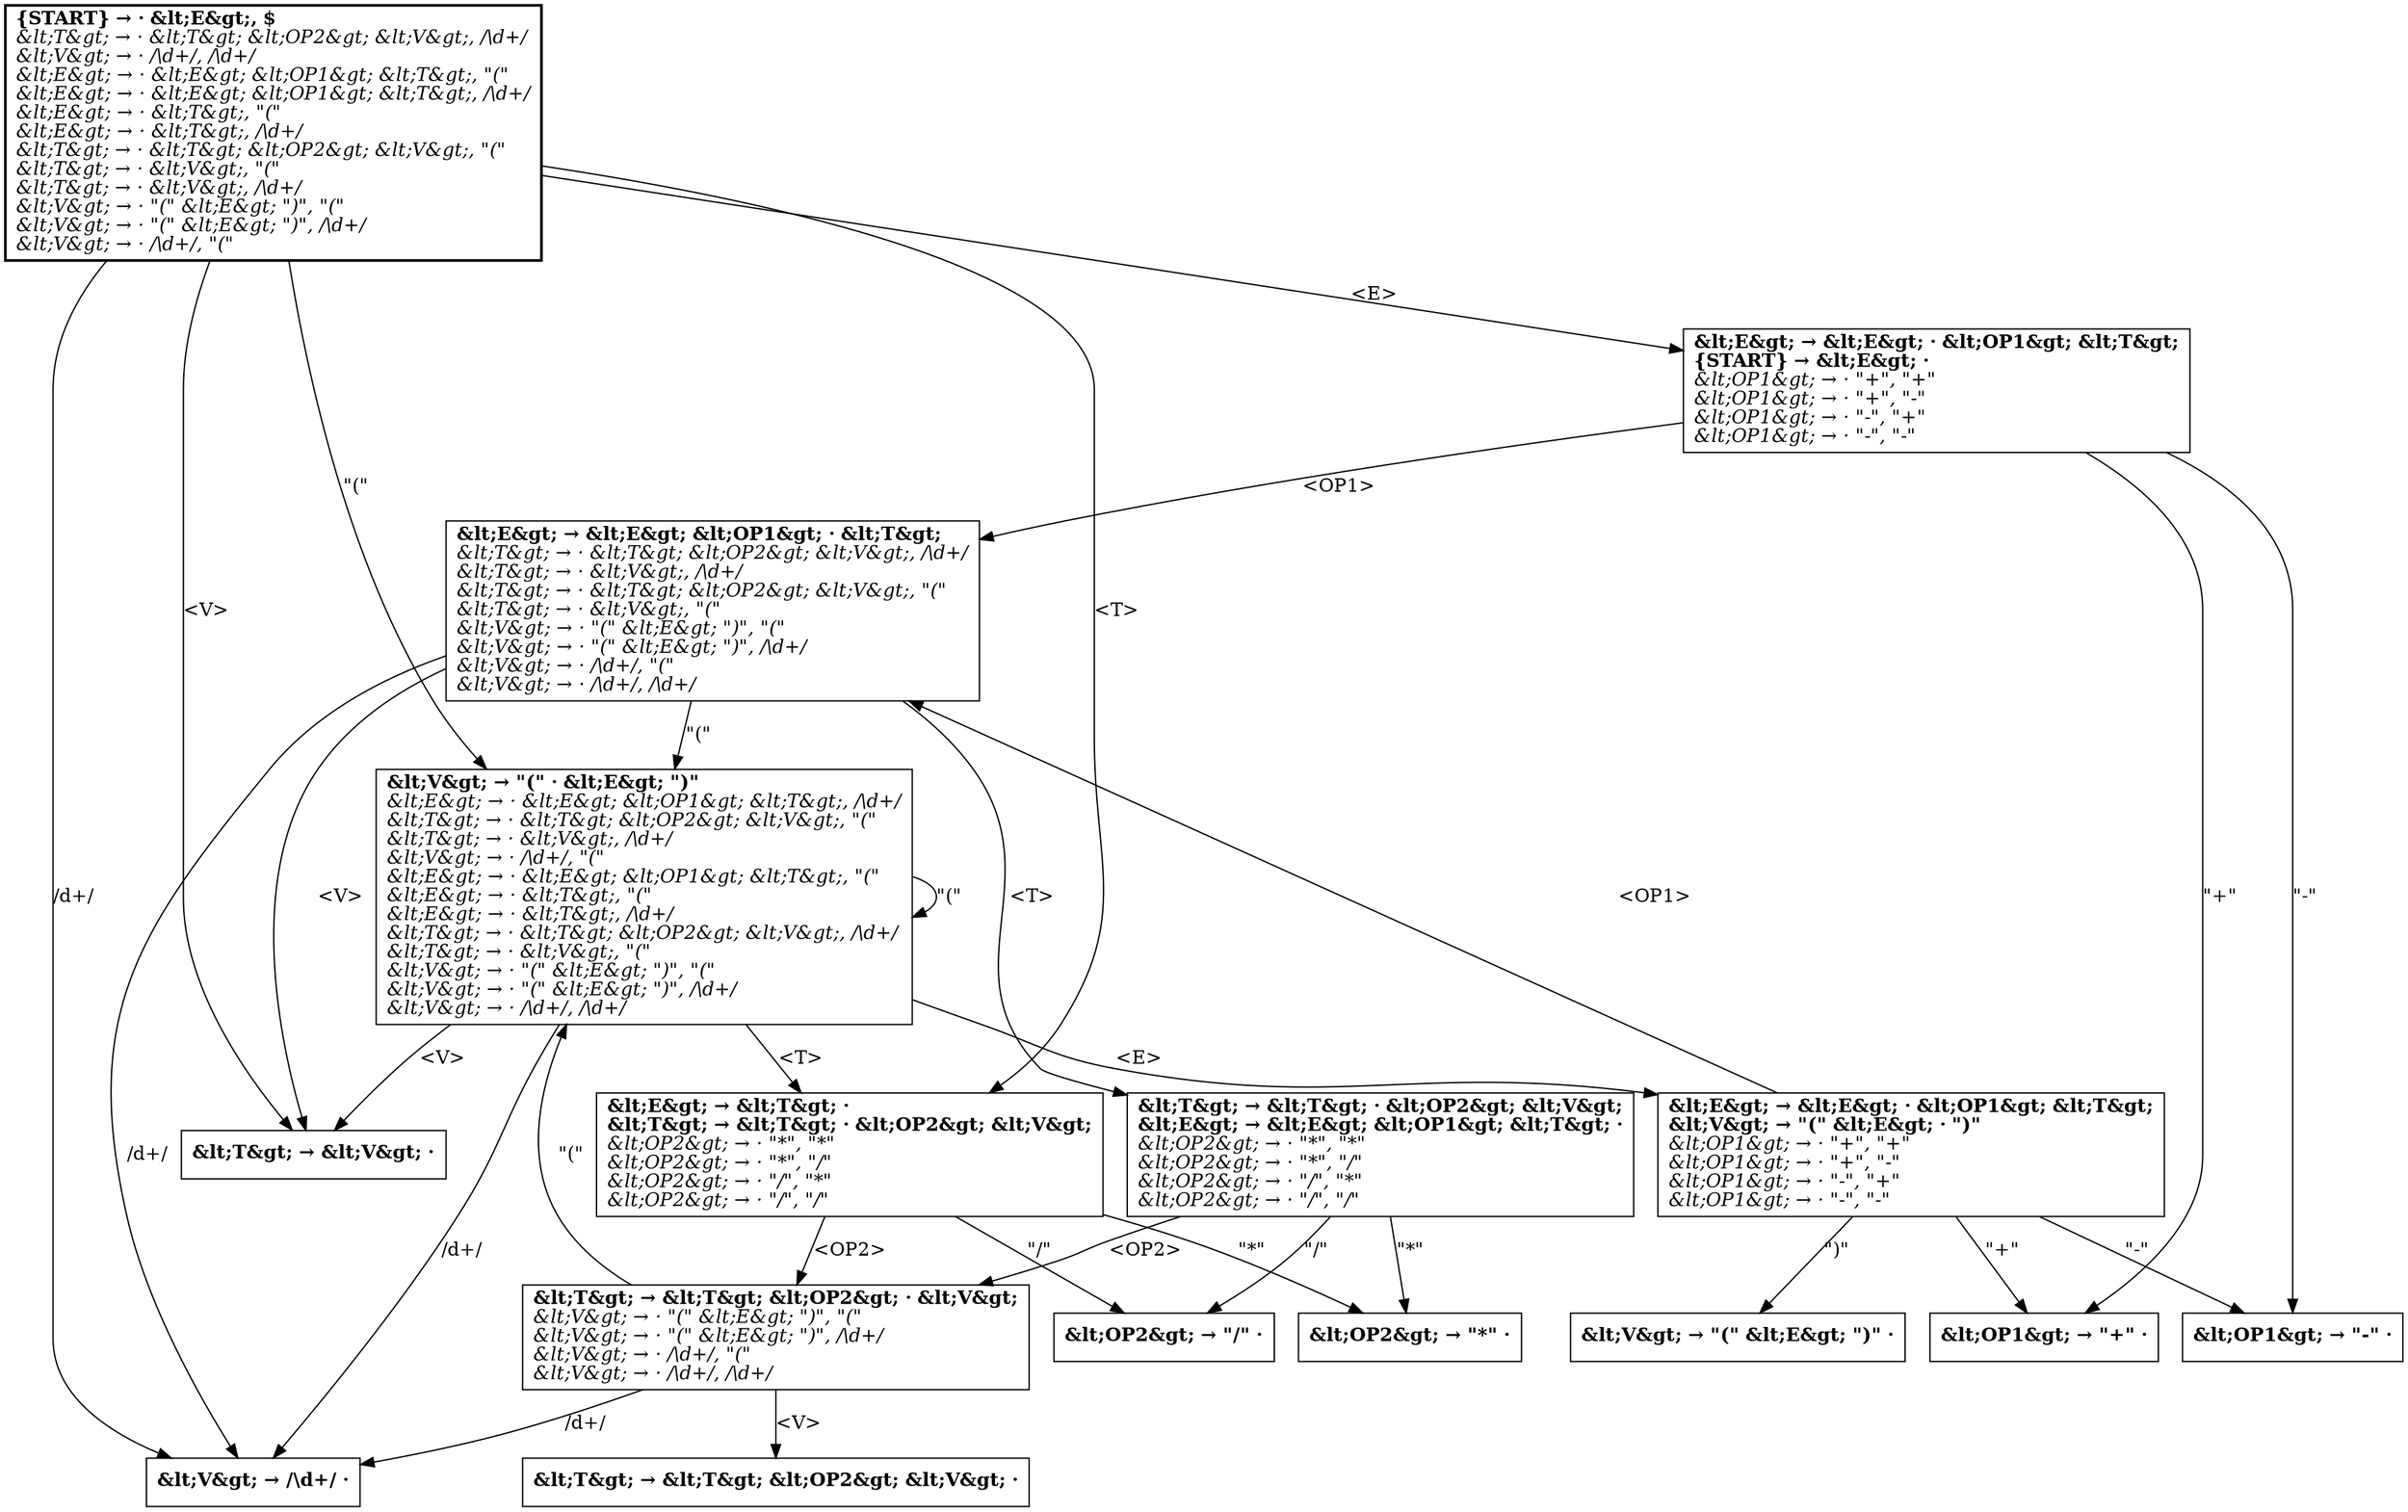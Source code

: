 digraph LALR_Collection {
	node[shape=box];

	1 [label=<<b>
	&amp;lt;OP1&amp;gt; → "-" ·<br align="left" />
	</b>>];

	2 [label=<<b>
	&amp;lt;T&amp;gt; → &amp;lt;T&amp;gt; &amp;lt;OP2&amp;gt; · &amp;lt;V&amp;gt;<br align="left" />
	</b><i>
	&amp;lt;V&amp;gt; → · "(" &amp;lt;E&amp;gt; ")", "("<br align="left" />
	&amp;lt;V&amp;gt; → · "(" &amp;lt;E&amp;gt; ")", /\d+/<br align="left" />
	&amp;lt;V&amp;gt; → · /\d+/, "("<br align="left" />
	&amp;lt;V&amp;gt; → · /\d+/, /\d+/<br align="left" />
	</i>>];

	2 -> 3 [label="<V>"];
	2 -> 4 [label="\"(\""];
	2 -> 5 [label="/\d+/"];

	6 [label=<<b>
	&amp;lt;E&amp;gt; → &amp;lt;E&amp;gt; · &amp;lt;OP1&amp;gt; &amp;lt;T&amp;gt;<br align="left" />
	{START} → &amp;lt;E&amp;gt; ·<br align="left" />
	</b><i>
	&amp;lt;OP1&amp;gt; → · "+", "+"<br align="left" />
	&amp;lt;OP1&amp;gt; → · "+", "-"<br align="left" />
	&amp;lt;OP1&amp;gt; → · "-", "+"<br align="left" />
	&amp;lt;OP1&amp;gt; → · "-", "-"<br align="left" />
	</i>>];

	6 -> 7 [label="<OP1>"];
	6 -> 8 [label="\"+\""];
	6 -> 1 [label="\"-\""];

	9 [label=<<b>
	&amp;lt;E&amp;gt; → &amp;lt;T&amp;gt; ·<br align="left" />
	&amp;lt;T&amp;gt; → &amp;lt;T&amp;gt; · &amp;lt;OP2&amp;gt; &amp;lt;V&amp;gt;<br align="left" />
	</b><i>
	&amp;lt;OP2&amp;gt; → · "*", "*"<br align="left" />
	&amp;lt;OP2&amp;gt; → · "*", "/"<br align="left" />
	&amp;lt;OP2&amp;gt; → · "/", "*"<br align="left" />
	&amp;lt;OP2&amp;gt; → · "/", "/"<br align="left" />
	</i>>];

	9 -> 2 [label="<OP2>"];
	9 -> 10 [label="\"*\""];
	9 -> 11 [label="\"/\""];

	12 [label=<<b>
	&amp;lt;T&amp;gt; → &amp;lt;V&amp;gt; ·<br align="left" />
	</b>>];

	10 [label=<<b>
	&amp;lt;OP2&amp;gt; → "*" ·<br align="left" />
	</b>>];

	11 [label=<<b>
	&amp;lt;OP2&amp;gt; → "/" ·<br align="left" />
	</b>>];

	13 [label=<<b>
	&amp;lt;T&amp;gt; → &amp;lt;T&amp;gt; · &amp;lt;OP2&amp;gt; &amp;lt;V&amp;gt;<br align="left" />
	&amp;lt;E&amp;gt; → &amp;lt;E&amp;gt; &amp;lt;OP1&amp;gt; &amp;lt;T&amp;gt; ·<br align="left" />
	</b><i>
	&amp;lt;OP2&amp;gt; → · "*", "*"<br align="left" />
	&amp;lt;OP2&amp;gt; → · "*", "/"<br align="left" />
	&amp;lt;OP2&amp;gt; → · "/", "*"<br align="left" />
	&amp;lt;OP2&amp;gt; → · "/", "/"<br align="left" />
	</i>>];

	13 -> 2 [label="<OP2>"];
	13 -> 10 [label="\"*\""];
	13 -> 11 [label="\"/\""];

	8 [label=<<b>
	&amp;lt;OP1&amp;gt; → "+" ·<br align="left" />
	</b>>];

	14 [label=<<b>
	&amp;lt;E&amp;gt; → &amp;lt;E&amp;gt; · &amp;lt;OP1&amp;gt; &amp;lt;T&amp;gt;<br align="left" />
	&amp;lt;V&amp;gt; → "(" &amp;lt;E&amp;gt; · ")"<br align="left" />
	</b><i>
	&amp;lt;OP1&amp;gt; → · "+", "+"<br align="left" />
	&amp;lt;OP1&amp;gt; → · "+", "-"<br align="left" />
	&amp;lt;OP1&amp;gt; → · "-", "+"<br align="left" />
	&amp;lt;OP1&amp;gt; → · "-", "-"<br align="left" />
	</i>>];

	14 -> 7 [label="<OP1>"];
	14 -> 15 [label="\")\""];
	14 -> 8 [label="\"+\""];
	14 -> 1 [label="\"-\""];

	15 [label=<<b>
	&amp;lt;V&amp;gt; → "(" &amp;lt;E&amp;gt; ")" ·<br align="left" />
	</b>>];

	16 [penwidth=2
	label=<<b>
	{START} → · &amp;lt;E&amp;gt;, $<br align="left" />
	</b><i>
	&amp;lt;T&amp;gt; → · &amp;lt;T&amp;gt; &amp;lt;OP2&amp;gt; &amp;lt;V&amp;gt;, /\d+/<br align="left" />
	&amp;lt;V&amp;gt; → · /\d+/, /\d+/<br align="left" />
	&amp;lt;E&amp;gt; → · &amp;lt;E&amp;gt; &amp;lt;OP1&amp;gt; &amp;lt;T&amp;gt;, "("<br align="left" />
	&amp;lt;E&amp;gt; → · &amp;lt;E&amp;gt; &amp;lt;OP1&amp;gt; &amp;lt;T&amp;gt;, /\d+/<br align="left" />
	&amp;lt;E&amp;gt; → · &amp;lt;T&amp;gt;, "("<br align="left" />
	&amp;lt;E&amp;gt; → · &amp;lt;T&amp;gt;, /\d+/<br align="left" />
	&amp;lt;T&amp;gt; → · &amp;lt;T&amp;gt; &amp;lt;OP2&amp;gt; &amp;lt;V&amp;gt;, "("<br align="left" />
	&amp;lt;T&amp;gt; → · &amp;lt;V&amp;gt;, "("<br align="left" />
	&amp;lt;T&amp;gt; → · &amp;lt;V&amp;gt;, /\d+/<br align="left" />
	&amp;lt;V&amp;gt; → · "(" &amp;lt;E&amp;gt; ")", "("<br align="left" />
	&amp;lt;V&amp;gt; → · "(" &amp;lt;E&amp;gt; ")", /\d+/<br align="left" />
	&amp;lt;V&amp;gt; → · /\d+/, "("<br align="left" />
	</i>>];

	16 -> 6 [label="<E>"];
	16 -> 9 [label="<T>"];
	16 -> 12 [label="<V>"];
	16 -> 4 [label="\"(\""];
	16 -> 5 [label="/\d+/"];

	4 [label=<<b>
	&amp;lt;V&amp;gt; → "(" · &amp;lt;E&amp;gt; ")"<br align="left" />
	</b><i>
	&amp;lt;E&amp;gt; → · &amp;lt;E&amp;gt; &amp;lt;OP1&amp;gt; &amp;lt;T&amp;gt;, /\d+/<br align="left" />
	&amp;lt;T&amp;gt; → · &amp;lt;T&amp;gt; &amp;lt;OP2&amp;gt; &amp;lt;V&amp;gt;, "("<br align="left" />
	&amp;lt;T&amp;gt; → · &amp;lt;V&amp;gt;, /\d+/<br align="left" />
	&amp;lt;V&amp;gt; → · /\d+/, "("<br align="left" />
	&amp;lt;E&amp;gt; → · &amp;lt;E&amp;gt; &amp;lt;OP1&amp;gt; &amp;lt;T&amp;gt;, "("<br align="left" />
	&amp;lt;E&amp;gt; → · &amp;lt;T&amp;gt;, "("<br align="left" />
	&amp;lt;E&amp;gt; → · &amp;lt;T&amp;gt;, /\d+/<br align="left" />
	&amp;lt;T&amp;gt; → · &amp;lt;T&amp;gt; &amp;lt;OP2&amp;gt; &amp;lt;V&amp;gt;, /\d+/<br align="left" />
	&amp;lt;T&amp;gt; → · &amp;lt;V&amp;gt;, "("<br align="left" />
	&amp;lt;V&amp;gt; → · "(" &amp;lt;E&amp;gt; ")", "("<br align="left" />
	&amp;lt;V&amp;gt; → · "(" &amp;lt;E&amp;gt; ")", /\d+/<br align="left" />
	&amp;lt;V&amp;gt; → · /\d+/, /\d+/<br align="left" />
	</i>>];

	4 -> 14 [label="<E>"];
	4 -> 9 [label="<T>"];
	4 -> 12 [label="<V>"];
	4 -> 4 [label="\"(\""];
	4 -> 5 [label="/\d+/"];

	5 [label=<<b>
	&amp;lt;V&amp;gt; → /\d+/ ·<br align="left" />
	</b>>];

	7 [label=<<b>
	&amp;lt;E&amp;gt; → &amp;lt;E&amp;gt; &amp;lt;OP1&amp;gt; · &amp;lt;T&amp;gt;<br align="left" />
	</b><i>
	&amp;lt;T&amp;gt; → · &amp;lt;T&amp;gt; &amp;lt;OP2&amp;gt; &amp;lt;V&amp;gt;, /\d+/<br align="left" />
	&amp;lt;T&amp;gt; → · &amp;lt;V&amp;gt;, /\d+/<br align="left" />
	&amp;lt;T&amp;gt; → · &amp;lt;T&amp;gt; &amp;lt;OP2&amp;gt; &amp;lt;V&amp;gt;, "("<br align="left" />
	&amp;lt;T&amp;gt; → · &amp;lt;V&amp;gt;, "("<br align="left" />
	&amp;lt;V&amp;gt; → · "(" &amp;lt;E&amp;gt; ")", "("<br align="left" />
	&amp;lt;V&amp;gt; → · "(" &amp;lt;E&amp;gt; ")", /\d+/<br align="left" />
	&amp;lt;V&amp;gt; → · /\d+/, "("<br align="left" />
	&amp;lt;V&amp;gt; → · /\d+/, /\d+/<br align="left" />
	</i>>];

	7 -> 13 [label="<T>"];
	7 -> 12 [label="<V>"];
	7 -> 4 [label="\"(\""];
	7 -> 5 [label="/\d+/"];

	3 [label=<<b>
	&amp;lt;T&amp;gt; → &amp;lt;T&amp;gt; &amp;lt;OP2&amp;gt; &amp;lt;V&amp;gt; ·<br align="left" />
	</b>>];
}
